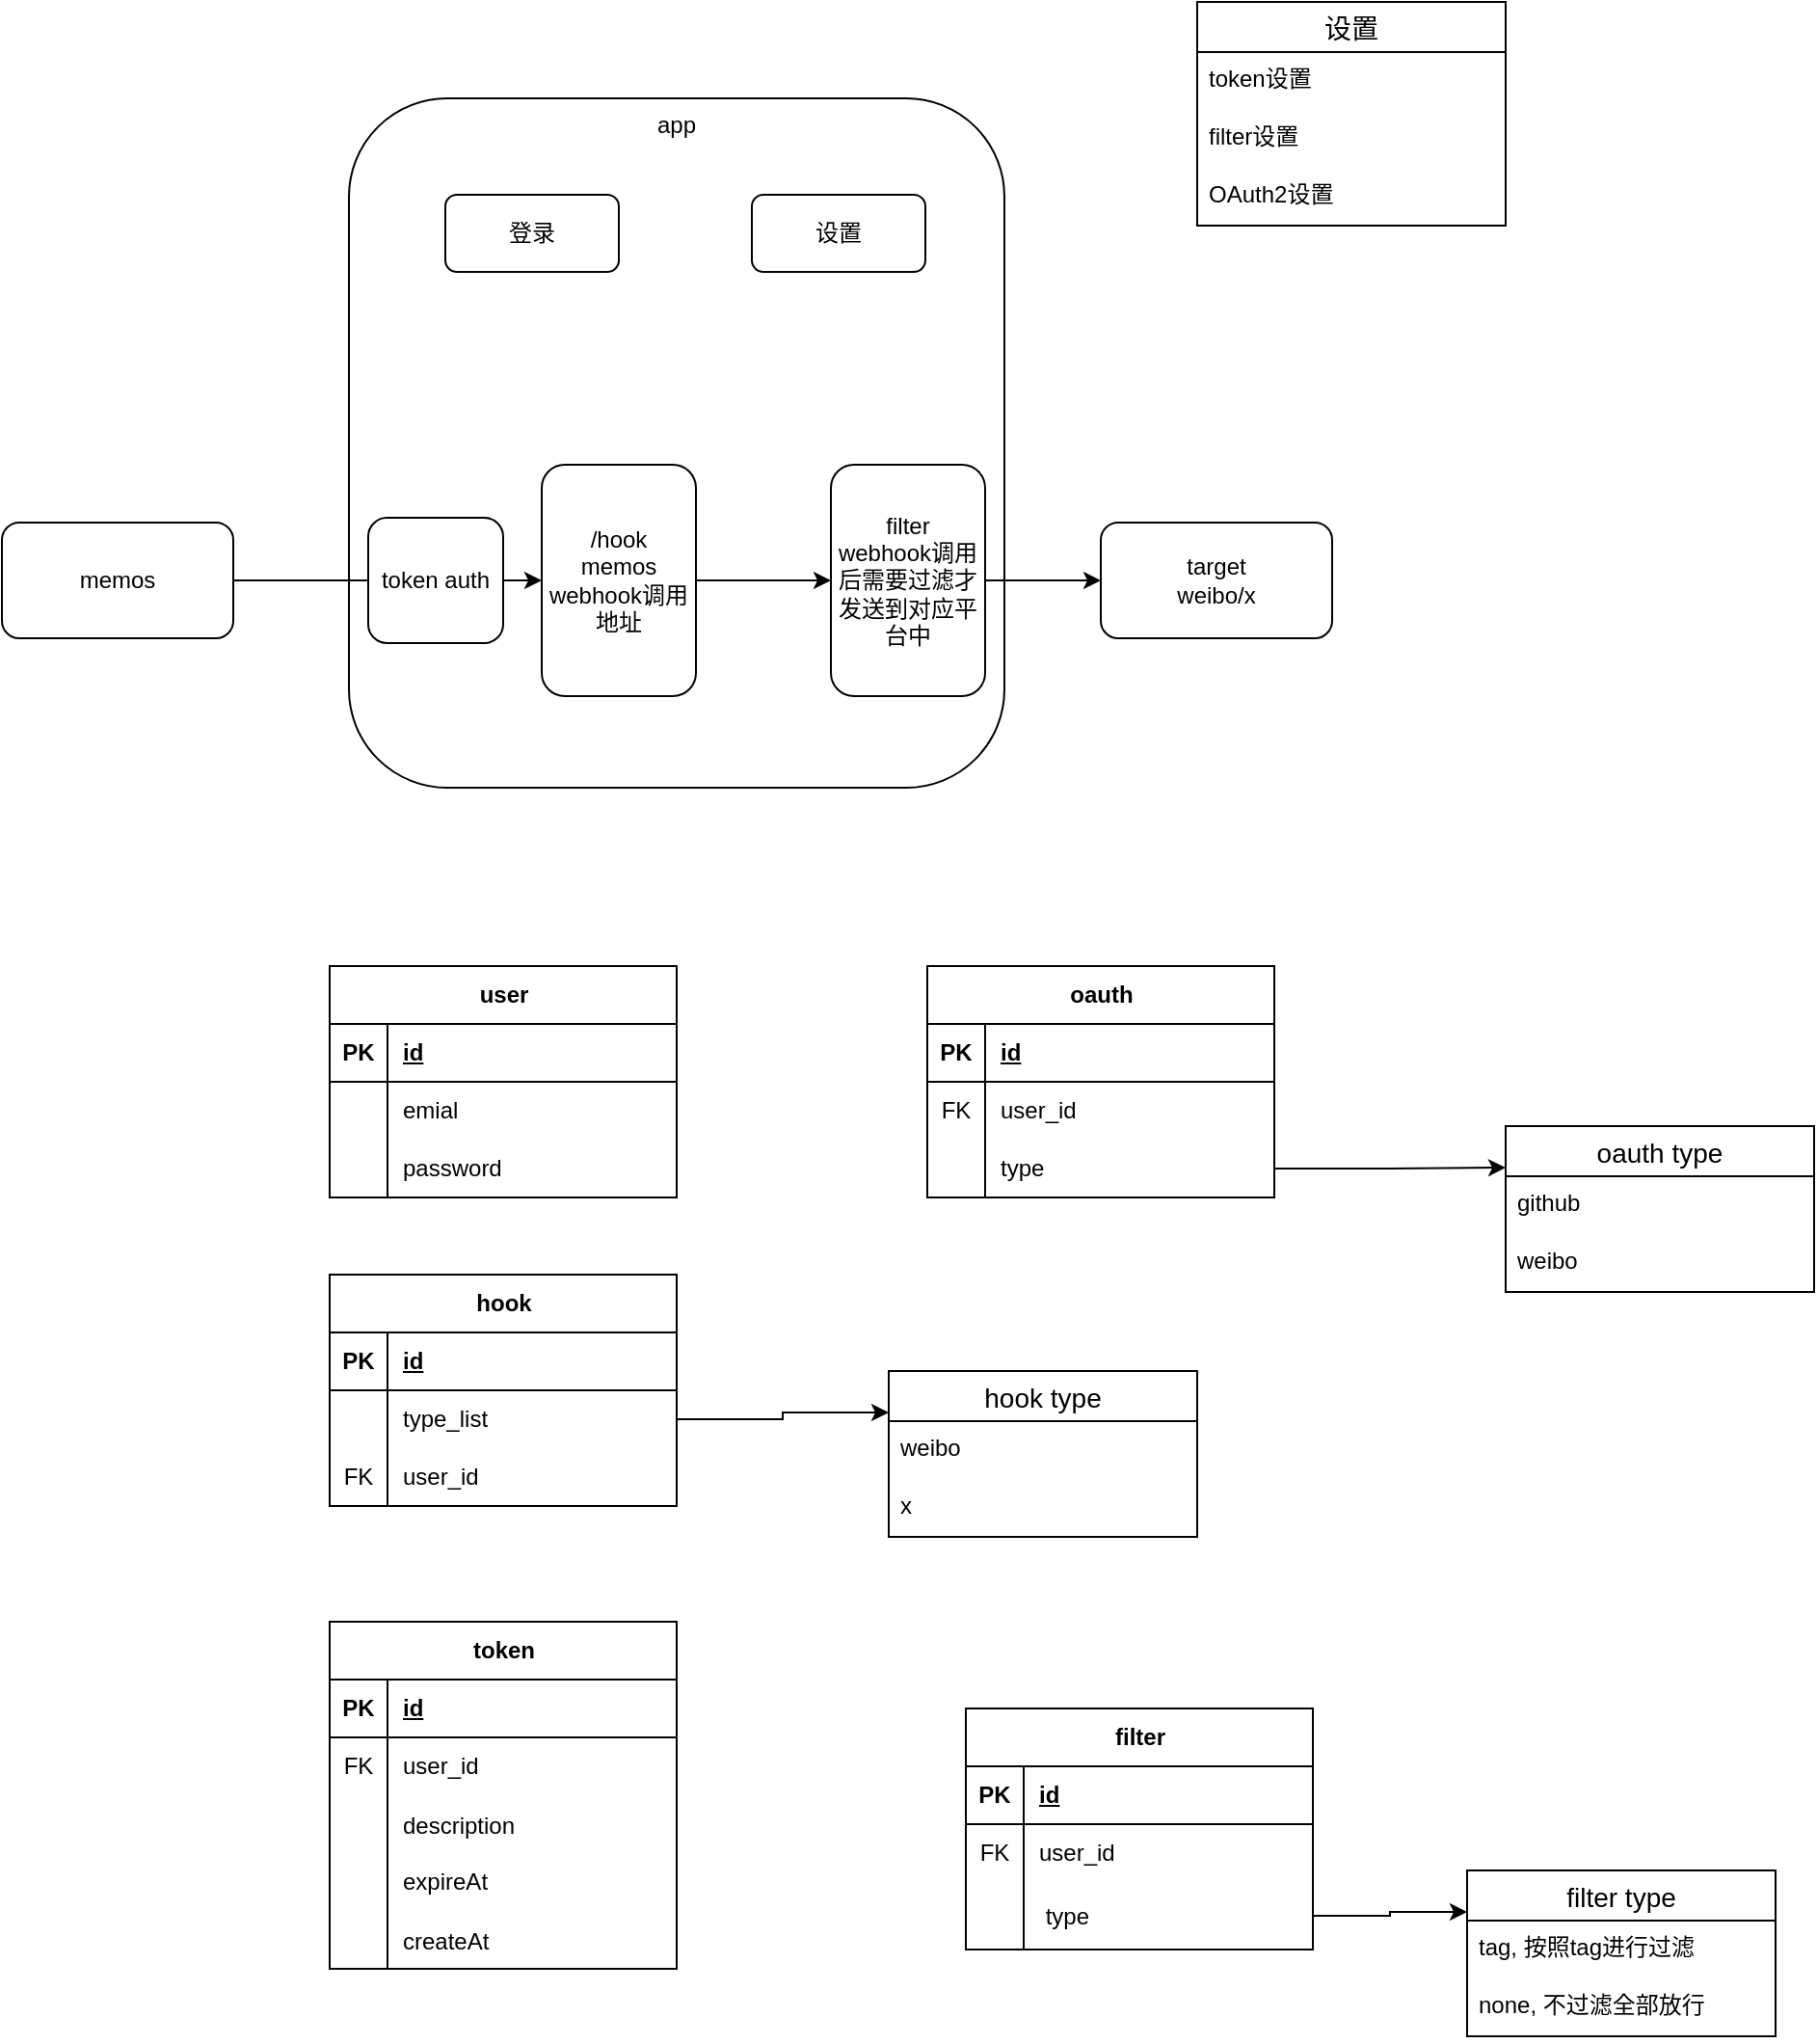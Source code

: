 <mxfile version="24.1.0" type="device">
  <diagram name="Page-1" id="b-98EYJ504pchXZjTEgI">
    <mxGraphModel dx="1796" dy="1851" grid="1" gridSize="10" guides="1" tooltips="1" connect="1" arrows="1" fold="1" page="1" pageScale="1" pageWidth="827" pageHeight="1169" math="0" shadow="0">
      <root>
        <mxCell id="0" />
        <mxCell id="1" parent="0" />
        <mxCell id="J-E57qvDLjXHvQVpQ5Bp-1" value="user" style="shape=table;startSize=30;container=1;collapsible=1;childLayout=tableLayout;fixedRows=1;rowLines=0;fontStyle=1;align=center;resizeLast=1;html=1;" parent="1" vertex="1">
          <mxGeometry x="150" y="110" width="180" height="120" as="geometry" />
        </mxCell>
        <mxCell id="J-E57qvDLjXHvQVpQ5Bp-2" value="" style="shape=tableRow;horizontal=0;startSize=0;swimlaneHead=0;swimlaneBody=0;fillColor=none;collapsible=0;dropTarget=0;points=[[0,0.5],[1,0.5]];portConstraint=eastwest;top=0;left=0;right=0;bottom=1;" parent="J-E57qvDLjXHvQVpQ5Bp-1" vertex="1">
          <mxGeometry y="30" width="180" height="30" as="geometry" />
        </mxCell>
        <mxCell id="J-E57qvDLjXHvQVpQ5Bp-3" value="PK" style="shape=partialRectangle;connectable=0;fillColor=none;top=0;left=0;bottom=0;right=0;fontStyle=1;overflow=hidden;whiteSpace=wrap;html=1;" parent="J-E57qvDLjXHvQVpQ5Bp-2" vertex="1">
          <mxGeometry width="30" height="30" as="geometry">
            <mxRectangle width="30" height="30" as="alternateBounds" />
          </mxGeometry>
        </mxCell>
        <mxCell id="J-E57qvDLjXHvQVpQ5Bp-4" value="id" style="shape=partialRectangle;connectable=0;fillColor=none;top=0;left=0;bottom=0;right=0;align=left;spacingLeft=6;fontStyle=5;overflow=hidden;whiteSpace=wrap;html=1;" parent="J-E57qvDLjXHvQVpQ5Bp-2" vertex="1">
          <mxGeometry x="30" width="150" height="30" as="geometry">
            <mxRectangle width="150" height="30" as="alternateBounds" />
          </mxGeometry>
        </mxCell>
        <mxCell id="J-E57qvDLjXHvQVpQ5Bp-5" value="" style="shape=tableRow;horizontal=0;startSize=0;swimlaneHead=0;swimlaneBody=0;fillColor=none;collapsible=0;dropTarget=0;points=[[0,0.5],[1,0.5]];portConstraint=eastwest;top=0;left=0;right=0;bottom=0;" parent="J-E57qvDLjXHvQVpQ5Bp-1" vertex="1">
          <mxGeometry y="60" width="180" height="30" as="geometry" />
        </mxCell>
        <mxCell id="J-E57qvDLjXHvQVpQ5Bp-6" value="" style="shape=partialRectangle;connectable=0;fillColor=none;top=0;left=0;bottom=0;right=0;editable=1;overflow=hidden;whiteSpace=wrap;html=1;" parent="J-E57qvDLjXHvQVpQ5Bp-5" vertex="1">
          <mxGeometry width="30" height="30" as="geometry">
            <mxRectangle width="30" height="30" as="alternateBounds" />
          </mxGeometry>
        </mxCell>
        <mxCell id="J-E57qvDLjXHvQVpQ5Bp-7" value="emial" style="shape=partialRectangle;connectable=0;fillColor=none;top=0;left=0;bottom=0;right=0;align=left;spacingLeft=6;overflow=hidden;whiteSpace=wrap;html=1;" parent="J-E57qvDLjXHvQVpQ5Bp-5" vertex="1">
          <mxGeometry x="30" width="150" height="30" as="geometry">
            <mxRectangle width="150" height="30" as="alternateBounds" />
          </mxGeometry>
        </mxCell>
        <mxCell id="J-E57qvDLjXHvQVpQ5Bp-8" value="" style="shape=tableRow;horizontal=0;startSize=0;swimlaneHead=0;swimlaneBody=0;fillColor=none;collapsible=0;dropTarget=0;points=[[0,0.5],[1,0.5]];portConstraint=eastwest;top=0;left=0;right=0;bottom=0;" parent="J-E57qvDLjXHvQVpQ5Bp-1" vertex="1">
          <mxGeometry y="90" width="180" height="30" as="geometry" />
        </mxCell>
        <mxCell id="J-E57qvDLjXHvQVpQ5Bp-9" value="" style="shape=partialRectangle;connectable=0;fillColor=none;top=0;left=0;bottom=0;right=0;editable=1;overflow=hidden;whiteSpace=wrap;html=1;" parent="J-E57qvDLjXHvQVpQ5Bp-8" vertex="1">
          <mxGeometry width="30" height="30" as="geometry">
            <mxRectangle width="30" height="30" as="alternateBounds" />
          </mxGeometry>
        </mxCell>
        <mxCell id="J-E57qvDLjXHvQVpQ5Bp-10" value="password" style="shape=partialRectangle;connectable=0;fillColor=none;top=0;left=0;bottom=0;right=0;align=left;spacingLeft=6;overflow=hidden;whiteSpace=wrap;html=1;" parent="J-E57qvDLjXHvQVpQ5Bp-8" vertex="1">
          <mxGeometry x="30" width="150" height="30" as="geometry">
            <mxRectangle width="150" height="30" as="alternateBounds" />
          </mxGeometry>
        </mxCell>
        <mxCell id="J-E57qvDLjXHvQVpQ5Bp-17" value="oauth" style="shape=table;startSize=30;container=1;collapsible=1;childLayout=tableLayout;fixedRows=1;rowLines=0;fontStyle=1;align=center;resizeLast=1;html=1;" parent="1" vertex="1">
          <mxGeometry x="460" y="110" width="180" height="120" as="geometry" />
        </mxCell>
        <mxCell id="J-E57qvDLjXHvQVpQ5Bp-18" value="" style="shape=tableRow;horizontal=0;startSize=0;swimlaneHead=0;swimlaneBody=0;fillColor=none;collapsible=0;dropTarget=0;points=[[0,0.5],[1,0.5]];portConstraint=eastwest;top=0;left=0;right=0;bottom=1;" parent="J-E57qvDLjXHvQVpQ5Bp-17" vertex="1">
          <mxGeometry y="30" width="180" height="30" as="geometry" />
        </mxCell>
        <mxCell id="J-E57qvDLjXHvQVpQ5Bp-19" value="PK" style="shape=partialRectangle;connectable=0;fillColor=none;top=0;left=0;bottom=0;right=0;fontStyle=1;overflow=hidden;whiteSpace=wrap;html=1;" parent="J-E57qvDLjXHvQVpQ5Bp-18" vertex="1">
          <mxGeometry width="30" height="30" as="geometry">
            <mxRectangle width="30" height="30" as="alternateBounds" />
          </mxGeometry>
        </mxCell>
        <mxCell id="J-E57qvDLjXHvQVpQ5Bp-20" value="id" style="shape=partialRectangle;connectable=0;fillColor=none;top=0;left=0;bottom=0;right=0;align=left;spacingLeft=6;fontStyle=5;overflow=hidden;whiteSpace=wrap;html=1;" parent="J-E57qvDLjXHvQVpQ5Bp-18" vertex="1">
          <mxGeometry x="30" width="150" height="30" as="geometry">
            <mxRectangle width="150" height="30" as="alternateBounds" />
          </mxGeometry>
        </mxCell>
        <mxCell id="J-E57qvDLjXHvQVpQ5Bp-30" value="" style="shape=tableRow;horizontal=0;startSize=0;swimlaneHead=0;swimlaneBody=0;fillColor=none;collapsible=0;dropTarget=0;points=[[0,0.5],[1,0.5]];portConstraint=eastwest;top=0;left=0;right=0;bottom=0;" parent="J-E57qvDLjXHvQVpQ5Bp-17" vertex="1">
          <mxGeometry y="60" width="180" height="30" as="geometry" />
        </mxCell>
        <mxCell id="J-E57qvDLjXHvQVpQ5Bp-31" value="FK" style="shape=partialRectangle;connectable=0;fillColor=none;top=0;left=0;bottom=0;right=0;fontStyle=0;overflow=hidden;whiteSpace=wrap;html=1;" parent="J-E57qvDLjXHvQVpQ5Bp-30" vertex="1">
          <mxGeometry width="30" height="30" as="geometry">
            <mxRectangle width="30" height="30" as="alternateBounds" />
          </mxGeometry>
        </mxCell>
        <mxCell id="J-E57qvDLjXHvQVpQ5Bp-32" value="user_id" style="shape=partialRectangle;connectable=0;fillColor=none;top=0;left=0;bottom=0;right=0;align=left;spacingLeft=6;fontStyle=0;overflow=hidden;whiteSpace=wrap;html=1;" parent="J-E57qvDLjXHvQVpQ5Bp-30" vertex="1">
          <mxGeometry x="30" width="150" height="30" as="geometry">
            <mxRectangle width="150" height="30" as="alternateBounds" />
          </mxGeometry>
        </mxCell>
        <mxCell id="J-E57qvDLjXHvQVpQ5Bp-21" value="" style="shape=tableRow;horizontal=0;startSize=0;swimlaneHead=0;swimlaneBody=0;fillColor=none;collapsible=0;dropTarget=0;points=[[0,0.5],[1,0.5]];portConstraint=eastwest;top=0;left=0;right=0;bottom=0;" parent="J-E57qvDLjXHvQVpQ5Bp-17" vertex="1">
          <mxGeometry y="90" width="180" height="30" as="geometry" />
        </mxCell>
        <mxCell id="J-E57qvDLjXHvQVpQ5Bp-22" value="" style="shape=partialRectangle;connectable=0;fillColor=none;top=0;left=0;bottom=0;right=0;editable=1;overflow=hidden;whiteSpace=wrap;html=1;" parent="J-E57qvDLjXHvQVpQ5Bp-21" vertex="1">
          <mxGeometry width="30" height="30" as="geometry">
            <mxRectangle width="30" height="30" as="alternateBounds" />
          </mxGeometry>
        </mxCell>
        <mxCell id="J-E57qvDLjXHvQVpQ5Bp-23" value="type" style="shape=partialRectangle;connectable=0;fillColor=none;top=0;left=0;bottom=0;right=0;align=left;spacingLeft=6;overflow=hidden;whiteSpace=wrap;html=1;" parent="J-E57qvDLjXHvQVpQ5Bp-21" vertex="1">
          <mxGeometry x="30" width="150" height="30" as="geometry">
            <mxRectangle width="150" height="30" as="alternateBounds" />
          </mxGeometry>
        </mxCell>
        <mxCell id="J-E57qvDLjXHvQVpQ5Bp-33" value="oauth type" style="swimlane;fontStyle=0;childLayout=stackLayout;horizontal=1;startSize=26;horizontalStack=0;resizeParent=1;resizeParentMax=0;resizeLast=0;collapsible=1;marginBottom=0;align=center;fontSize=14;" parent="1" vertex="1">
          <mxGeometry x="760" y="193" width="160" height="86" as="geometry" />
        </mxCell>
        <mxCell id="J-E57qvDLjXHvQVpQ5Bp-34" value="github" style="text;strokeColor=none;fillColor=none;spacingLeft=4;spacingRight=4;overflow=hidden;rotatable=0;points=[[0,0.5],[1,0.5]];portConstraint=eastwest;fontSize=12;whiteSpace=wrap;html=1;" parent="J-E57qvDLjXHvQVpQ5Bp-33" vertex="1">
          <mxGeometry y="26" width="160" height="30" as="geometry" />
        </mxCell>
        <mxCell id="J-E57qvDLjXHvQVpQ5Bp-36" value="weibo" style="text;strokeColor=none;fillColor=none;spacingLeft=4;spacingRight=4;overflow=hidden;rotatable=0;points=[[0,0.5],[1,0.5]];portConstraint=eastwest;fontSize=12;whiteSpace=wrap;html=1;" parent="J-E57qvDLjXHvQVpQ5Bp-33" vertex="1">
          <mxGeometry y="56" width="160" height="30" as="geometry" />
        </mxCell>
        <mxCell id="J-E57qvDLjXHvQVpQ5Bp-37" style="edgeStyle=orthogonalEdgeStyle;rounded=0;orthogonalLoop=1;jettySize=auto;html=1;exitX=1;exitY=0.5;exitDx=0;exitDy=0;entryX=0;entryY=0.25;entryDx=0;entryDy=0;" parent="1" source="J-E57qvDLjXHvQVpQ5Bp-21" target="J-E57qvDLjXHvQVpQ5Bp-33" edge="1">
          <mxGeometry relative="1" as="geometry">
            <mxPoint x="750" y="213" as="targetPoint" />
          </mxGeometry>
        </mxCell>
        <mxCell id="J-E57qvDLjXHvQVpQ5Bp-38" value="hook" style="shape=table;startSize=30;container=1;collapsible=1;childLayout=tableLayout;fixedRows=1;rowLines=0;fontStyle=1;align=center;resizeLast=1;html=1;" parent="1" vertex="1">
          <mxGeometry x="150" y="270" width="180" height="120" as="geometry" />
        </mxCell>
        <mxCell id="J-E57qvDLjXHvQVpQ5Bp-39" value="" style="shape=tableRow;horizontal=0;startSize=0;swimlaneHead=0;swimlaneBody=0;fillColor=none;collapsible=0;dropTarget=0;points=[[0,0.5],[1,0.5]];portConstraint=eastwest;top=0;left=0;right=0;bottom=1;" parent="J-E57qvDLjXHvQVpQ5Bp-38" vertex="1">
          <mxGeometry y="30" width="180" height="30" as="geometry" />
        </mxCell>
        <mxCell id="J-E57qvDLjXHvQVpQ5Bp-40" value="PK" style="shape=partialRectangle;connectable=0;fillColor=none;top=0;left=0;bottom=0;right=0;fontStyle=1;overflow=hidden;whiteSpace=wrap;html=1;" parent="J-E57qvDLjXHvQVpQ5Bp-39" vertex="1">
          <mxGeometry width="30" height="30" as="geometry">
            <mxRectangle width="30" height="30" as="alternateBounds" />
          </mxGeometry>
        </mxCell>
        <mxCell id="J-E57qvDLjXHvQVpQ5Bp-41" value="id" style="shape=partialRectangle;connectable=0;fillColor=none;top=0;left=0;bottom=0;right=0;align=left;spacingLeft=6;fontStyle=5;overflow=hidden;whiteSpace=wrap;html=1;" parent="J-E57qvDLjXHvQVpQ5Bp-39" vertex="1">
          <mxGeometry x="30" width="150" height="30" as="geometry">
            <mxRectangle width="150" height="30" as="alternateBounds" />
          </mxGeometry>
        </mxCell>
        <mxCell id="J-E57qvDLjXHvQVpQ5Bp-42" value="" style="shape=tableRow;horizontal=0;startSize=0;swimlaneHead=0;swimlaneBody=0;fillColor=none;collapsible=0;dropTarget=0;points=[[0,0.5],[1,0.5]];portConstraint=eastwest;top=0;left=0;right=0;bottom=0;" parent="J-E57qvDLjXHvQVpQ5Bp-38" vertex="1">
          <mxGeometry y="60" width="180" height="30" as="geometry" />
        </mxCell>
        <mxCell id="J-E57qvDLjXHvQVpQ5Bp-43" value="" style="shape=partialRectangle;connectable=0;fillColor=none;top=0;left=0;bottom=0;right=0;editable=1;overflow=hidden;whiteSpace=wrap;html=1;" parent="J-E57qvDLjXHvQVpQ5Bp-42" vertex="1">
          <mxGeometry width="30" height="30" as="geometry">
            <mxRectangle width="30" height="30" as="alternateBounds" />
          </mxGeometry>
        </mxCell>
        <mxCell id="J-E57qvDLjXHvQVpQ5Bp-44" value="type_list" style="shape=partialRectangle;connectable=0;fillColor=none;top=0;left=0;bottom=0;right=0;align=left;spacingLeft=6;overflow=hidden;whiteSpace=wrap;html=1;" parent="J-E57qvDLjXHvQVpQ5Bp-42" vertex="1">
          <mxGeometry x="30" width="150" height="30" as="geometry">
            <mxRectangle width="150" height="30" as="alternateBounds" />
          </mxGeometry>
        </mxCell>
        <mxCell id="J-E57qvDLjXHvQVpQ5Bp-56" value="" style="shape=tableRow;horizontal=0;startSize=0;swimlaneHead=0;swimlaneBody=0;fillColor=none;collapsible=0;dropTarget=0;points=[[0,0.5],[1,0.5]];portConstraint=eastwest;top=0;left=0;right=0;bottom=0;" parent="J-E57qvDLjXHvQVpQ5Bp-38" vertex="1">
          <mxGeometry y="90" width="180" height="30" as="geometry" />
        </mxCell>
        <mxCell id="J-E57qvDLjXHvQVpQ5Bp-57" value="FK" style="shape=partialRectangle;connectable=0;fillColor=none;top=0;left=0;bottom=0;right=0;fontStyle=0;overflow=hidden;whiteSpace=wrap;html=1;" parent="J-E57qvDLjXHvQVpQ5Bp-56" vertex="1">
          <mxGeometry width="30" height="30" as="geometry">
            <mxRectangle width="30" height="30" as="alternateBounds" />
          </mxGeometry>
        </mxCell>
        <mxCell id="J-E57qvDLjXHvQVpQ5Bp-58" value="user_id" style="shape=partialRectangle;connectable=0;fillColor=none;top=0;left=0;bottom=0;right=0;align=left;spacingLeft=6;fontStyle=0;overflow=hidden;whiteSpace=wrap;html=1;" parent="J-E57qvDLjXHvQVpQ5Bp-56" vertex="1">
          <mxGeometry x="30" width="150" height="30" as="geometry">
            <mxRectangle width="150" height="30" as="alternateBounds" />
          </mxGeometry>
        </mxCell>
        <mxCell id="J-E57qvDLjXHvQVpQ5Bp-51" value="hook type" style="swimlane;fontStyle=0;childLayout=stackLayout;horizontal=1;startSize=26;horizontalStack=0;resizeParent=1;resizeParentMax=0;resizeLast=0;collapsible=1;marginBottom=0;align=center;fontSize=14;" parent="1" vertex="1">
          <mxGeometry x="440" y="320" width="160" height="86" as="geometry" />
        </mxCell>
        <mxCell id="J-E57qvDLjXHvQVpQ5Bp-52" value="weibo" style="text;strokeColor=none;fillColor=none;spacingLeft=4;spacingRight=4;overflow=hidden;rotatable=0;points=[[0,0.5],[1,0.5]];portConstraint=eastwest;fontSize=12;whiteSpace=wrap;html=1;" parent="J-E57qvDLjXHvQVpQ5Bp-51" vertex="1">
          <mxGeometry y="26" width="160" height="30" as="geometry" />
        </mxCell>
        <mxCell id="J-E57qvDLjXHvQVpQ5Bp-53" value="x" style="text;strokeColor=none;fillColor=none;spacingLeft=4;spacingRight=4;overflow=hidden;rotatable=0;points=[[0,0.5],[1,0.5]];portConstraint=eastwest;fontSize=12;whiteSpace=wrap;html=1;" parent="J-E57qvDLjXHvQVpQ5Bp-51" vertex="1">
          <mxGeometry y="56" width="160" height="30" as="geometry" />
        </mxCell>
        <mxCell id="J-E57qvDLjXHvQVpQ5Bp-55" style="edgeStyle=orthogonalEdgeStyle;rounded=0;orthogonalLoop=1;jettySize=auto;html=1;exitX=1;exitY=0.5;exitDx=0;exitDy=0;entryX=0;entryY=0.25;entryDx=0;entryDy=0;" parent="1" source="J-E57qvDLjXHvQVpQ5Bp-42" target="J-E57qvDLjXHvQVpQ5Bp-51" edge="1">
          <mxGeometry relative="1" as="geometry" />
        </mxCell>
        <mxCell id="J-E57qvDLjXHvQVpQ5Bp-59" value="token" style="shape=table;startSize=30;container=1;collapsible=1;childLayout=tableLayout;fixedRows=1;rowLines=0;fontStyle=1;align=center;resizeLast=1;html=1;" parent="1" vertex="1">
          <mxGeometry x="150" y="450" width="180" height="180" as="geometry" />
        </mxCell>
        <mxCell id="J-E57qvDLjXHvQVpQ5Bp-60" value="" style="shape=tableRow;horizontal=0;startSize=0;swimlaneHead=0;swimlaneBody=0;fillColor=none;collapsible=0;dropTarget=0;points=[[0,0.5],[1,0.5]];portConstraint=eastwest;top=0;left=0;right=0;bottom=1;" parent="J-E57qvDLjXHvQVpQ5Bp-59" vertex="1">
          <mxGeometry y="30" width="180" height="30" as="geometry" />
        </mxCell>
        <mxCell id="J-E57qvDLjXHvQVpQ5Bp-61" value="PK" style="shape=partialRectangle;connectable=0;fillColor=none;top=0;left=0;bottom=0;right=0;fontStyle=1;overflow=hidden;whiteSpace=wrap;html=1;" parent="J-E57qvDLjXHvQVpQ5Bp-60" vertex="1">
          <mxGeometry width="30" height="30" as="geometry">
            <mxRectangle width="30" height="30" as="alternateBounds" />
          </mxGeometry>
        </mxCell>
        <mxCell id="J-E57qvDLjXHvQVpQ5Bp-62" value="id" style="shape=partialRectangle;connectable=0;fillColor=none;top=0;left=0;bottom=0;right=0;align=left;spacingLeft=6;fontStyle=5;overflow=hidden;whiteSpace=wrap;html=1;" parent="J-E57qvDLjXHvQVpQ5Bp-60" vertex="1">
          <mxGeometry x="30" width="150" height="30" as="geometry">
            <mxRectangle width="150" height="30" as="alternateBounds" />
          </mxGeometry>
        </mxCell>
        <mxCell id="J-E57qvDLjXHvQVpQ5Bp-72" value="" style="shape=tableRow;horizontal=0;startSize=0;swimlaneHead=0;swimlaneBody=0;fillColor=none;collapsible=0;dropTarget=0;points=[[0,0.5],[1,0.5]];portConstraint=eastwest;top=0;left=0;right=0;bottom=0;" parent="J-E57qvDLjXHvQVpQ5Bp-59" vertex="1">
          <mxGeometry y="60" width="180" height="30" as="geometry" />
        </mxCell>
        <mxCell id="J-E57qvDLjXHvQVpQ5Bp-73" value="FK" style="shape=partialRectangle;connectable=0;fillColor=none;top=0;left=0;bottom=0;right=0;fontStyle=0;overflow=hidden;whiteSpace=wrap;html=1;" parent="J-E57qvDLjXHvQVpQ5Bp-72" vertex="1">
          <mxGeometry width="30" height="30" as="geometry">
            <mxRectangle width="30" height="30" as="alternateBounds" />
          </mxGeometry>
        </mxCell>
        <mxCell id="J-E57qvDLjXHvQVpQ5Bp-74" value="user_id" style="shape=partialRectangle;connectable=0;fillColor=none;top=0;left=0;bottom=0;right=0;align=left;spacingLeft=6;fontStyle=0;overflow=hidden;whiteSpace=wrap;html=1;" parent="J-E57qvDLjXHvQVpQ5Bp-72" vertex="1">
          <mxGeometry x="30" width="150" height="30" as="geometry">
            <mxRectangle width="150" height="30" as="alternateBounds" />
          </mxGeometry>
        </mxCell>
        <mxCell id="Ze-FQ_5l_F75eGxza-l1-4" value="" style="shape=tableRow;horizontal=0;startSize=0;swimlaneHead=0;swimlaneBody=0;fillColor=none;collapsible=0;dropTarget=0;points=[[0,0.5],[1,0.5]];portConstraint=eastwest;top=0;left=0;right=0;bottom=0;" vertex="1" parent="J-E57qvDLjXHvQVpQ5Bp-59">
          <mxGeometry y="90" width="180" height="30" as="geometry" />
        </mxCell>
        <mxCell id="Ze-FQ_5l_F75eGxza-l1-5" value="" style="shape=partialRectangle;connectable=0;fillColor=none;top=0;left=0;bottom=0;right=0;editable=1;overflow=hidden;" vertex="1" parent="Ze-FQ_5l_F75eGxza-l1-4">
          <mxGeometry width="30" height="30" as="geometry">
            <mxRectangle width="30" height="30" as="alternateBounds" />
          </mxGeometry>
        </mxCell>
        <mxCell id="Ze-FQ_5l_F75eGxza-l1-6" value="description" style="shape=partialRectangle;connectable=0;fillColor=none;top=0;left=0;bottom=0;right=0;align=left;spacingLeft=6;overflow=hidden;" vertex="1" parent="Ze-FQ_5l_F75eGxza-l1-4">
          <mxGeometry x="30" width="150" height="30" as="geometry">
            <mxRectangle width="150" height="30" as="alternateBounds" />
          </mxGeometry>
        </mxCell>
        <mxCell id="J-E57qvDLjXHvQVpQ5Bp-63" value="" style="shape=tableRow;horizontal=0;startSize=0;swimlaneHead=0;swimlaneBody=0;fillColor=none;collapsible=0;dropTarget=0;points=[[0,0.5],[1,0.5]];portConstraint=eastwest;top=0;left=0;right=0;bottom=0;" parent="J-E57qvDLjXHvQVpQ5Bp-59" vertex="1">
          <mxGeometry y="120" width="180" height="30" as="geometry" />
        </mxCell>
        <mxCell id="J-E57qvDLjXHvQVpQ5Bp-64" value="" style="shape=partialRectangle;connectable=0;fillColor=none;top=0;left=0;bottom=0;right=0;editable=1;overflow=hidden;whiteSpace=wrap;html=1;" parent="J-E57qvDLjXHvQVpQ5Bp-63" vertex="1">
          <mxGeometry width="30" height="30" as="geometry">
            <mxRectangle width="30" height="30" as="alternateBounds" />
          </mxGeometry>
        </mxCell>
        <mxCell id="J-E57qvDLjXHvQVpQ5Bp-65" value="expireAt" style="shape=partialRectangle;connectable=0;fillColor=none;top=0;left=0;bottom=0;right=0;align=left;spacingLeft=6;overflow=hidden;whiteSpace=wrap;html=1;" parent="J-E57qvDLjXHvQVpQ5Bp-63" vertex="1">
          <mxGeometry x="30" width="150" height="30" as="geometry">
            <mxRectangle width="150" height="30" as="alternateBounds" />
          </mxGeometry>
        </mxCell>
        <mxCell id="Ze-FQ_5l_F75eGxza-l1-1" value="" style="shape=tableRow;horizontal=0;startSize=0;swimlaneHead=0;swimlaneBody=0;fillColor=none;collapsible=0;dropTarget=0;points=[[0,0.5],[1,0.5]];portConstraint=eastwest;top=0;left=0;right=0;bottom=0;" vertex="1" parent="J-E57qvDLjXHvQVpQ5Bp-59">
          <mxGeometry y="150" width="180" height="30" as="geometry" />
        </mxCell>
        <mxCell id="Ze-FQ_5l_F75eGxza-l1-2" value="" style="shape=partialRectangle;connectable=0;fillColor=none;top=0;left=0;bottom=0;right=0;editable=1;overflow=hidden;" vertex="1" parent="Ze-FQ_5l_F75eGxza-l1-1">
          <mxGeometry width="30" height="30" as="geometry">
            <mxRectangle width="30" height="30" as="alternateBounds" />
          </mxGeometry>
        </mxCell>
        <mxCell id="Ze-FQ_5l_F75eGxza-l1-3" value="createAt" style="shape=partialRectangle;connectable=0;fillColor=none;top=0;left=0;bottom=0;right=0;align=left;spacingLeft=6;overflow=hidden;" vertex="1" parent="Ze-FQ_5l_F75eGxza-l1-1">
          <mxGeometry x="30" width="150" height="30" as="geometry">
            <mxRectangle width="150" height="30" as="alternateBounds" />
          </mxGeometry>
        </mxCell>
        <mxCell id="J-E57qvDLjXHvQVpQ5Bp-75" value="app" style="rounded=1;whiteSpace=wrap;html=1;verticalAlign=top;" parent="1" vertex="1">
          <mxGeometry x="160" y="-340" width="340" height="357.5" as="geometry" />
        </mxCell>
        <mxCell id="J-E57qvDLjXHvQVpQ5Bp-77" style="edgeStyle=orthogonalEdgeStyle;rounded=0;orthogonalLoop=1;jettySize=auto;html=1;exitX=1;exitY=0.5;exitDx=0;exitDy=0;" parent="1" source="J-E57qvDLjXHvQVpQ5Bp-76" target="J-E57qvDLjXHvQVpQ5Bp-80" edge="1">
          <mxGeometry relative="1" as="geometry" />
        </mxCell>
        <mxCell id="J-E57qvDLjXHvQVpQ5Bp-76" value="memos" style="rounded=1;whiteSpace=wrap;html=1;" parent="1" vertex="1">
          <mxGeometry x="-20" y="-120" width="120" height="60" as="geometry" />
        </mxCell>
        <mxCell id="J-E57qvDLjXHvQVpQ5Bp-78" value="target&lt;div&gt;weibo/x&lt;/div&gt;" style="rounded=1;whiteSpace=wrap;html=1;" parent="1" vertex="1">
          <mxGeometry x="550" y="-120" width="120" height="60" as="geometry" />
        </mxCell>
        <mxCell id="J-E57qvDLjXHvQVpQ5Bp-82" style="edgeStyle=orthogonalEdgeStyle;rounded=0;orthogonalLoop=1;jettySize=auto;html=1;exitX=1;exitY=0.5;exitDx=0;exitDy=0;entryX=0;entryY=0.5;entryDx=0;entryDy=0;" parent="1" source="J-E57qvDLjXHvQVpQ5Bp-80" target="J-E57qvDLjXHvQVpQ5Bp-81" edge="1">
          <mxGeometry relative="1" as="geometry" />
        </mxCell>
        <mxCell id="J-E57qvDLjXHvQVpQ5Bp-80" value="/hook&lt;div&gt;memos webhook调用地址&lt;/div&gt;" style="rounded=1;whiteSpace=wrap;html=1;" parent="1" vertex="1">
          <mxGeometry x="260" y="-150" width="80" height="120" as="geometry" />
        </mxCell>
        <mxCell id="J-E57qvDLjXHvQVpQ5Bp-81" value="filter&lt;div&gt;webhook调用后需要过滤才发送到对应平台中&lt;/div&gt;" style="rounded=1;whiteSpace=wrap;html=1;" parent="1" vertex="1">
          <mxGeometry x="410" y="-150" width="80" height="120" as="geometry" />
        </mxCell>
        <mxCell id="J-E57qvDLjXHvQVpQ5Bp-83" value="token auth" style="rounded=1;whiteSpace=wrap;html=1;" parent="1" vertex="1">
          <mxGeometry x="170" y="-122.5" width="70" height="65" as="geometry" />
        </mxCell>
        <mxCell id="J-E57qvDLjXHvQVpQ5Bp-79" value="" style="edgeStyle=orthogonalEdgeStyle;rounded=0;orthogonalLoop=1;jettySize=auto;html=1;exitX=1;exitY=0.5;exitDx=0;exitDy=0;" parent="1" source="J-E57qvDLjXHvQVpQ5Bp-81" target="J-E57qvDLjXHvQVpQ5Bp-78" edge="1">
          <mxGeometry relative="1" as="geometry" />
        </mxCell>
        <mxCell id="J-E57qvDLjXHvQVpQ5Bp-84" value="登录" style="rounded=1;whiteSpace=wrap;html=1;" parent="1" vertex="1">
          <mxGeometry x="210" y="-290" width="90" height="40" as="geometry" />
        </mxCell>
        <mxCell id="J-E57qvDLjXHvQVpQ5Bp-85" value="设置" style="rounded=1;whiteSpace=wrap;html=1;" parent="1" vertex="1">
          <mxGeometry x="369" y="-290" width="90" height="40" as="geometry" />
        </mxCell>
        <mxCell id="J-E57qvDLjXHvQVpQ5Bp-86" value="filter" style="shape=table;startSize=30;container=1;collapsible=1;childLayout=tableLayout;fixedRows=1;rowLines=0;fontStyle=1;align=center;resizeLast=1;html=1;" parent="1" vertex="1">
          <mxGeometry x="480" y="495" width="180" height="125" as="geometry" />
        </mxCell>
        <mxCell id="J-E57qvDLjXHvQVpQ5Bp-87" value="" style="shape=tableRow;horizontal=0;startSize=0;swimlaneHead=0;swimlaneBody=0;fillColor=none;collapsible=0;dropTarget=0;points=[[0,0.5],[1,0.5]];portConstraint=eastwest;top=0;left=0;right=0;bottom=1;" parent="J-E57qvDLjXHvQVpQ5Bp-86" vertex="1">
          <mxGeometry y="30" width="180" height="30" as="geometry" />
        </mxCell>
        <mxCell id="J-E57qvDLjXHvQVpQ5Bp-88" value="PK" style="shape=partialRectangle;connectable=0;fillColor=none;top=0;left=0;bottom=0;right=0;fontStyle=1;overflow=hidden;whiteSpace=wrap;html=1;" parent="J-E57qvDLjXHvQVpQ5Bp-87" vertex="1">
          <mxGeometry width="30" height="30" as="geometry">
            <mxRectangle width="30" height="30" as="alternateBounds" />
          </mxGeometry>
        </mxCell>
        <mxCell id="J-E57qvDLjXHvQVpQ5Bp-89" value="id" style="shape=partialRectangle;connectable=0;fillColor=none;top=0;left=0;bottom=0;right=0;align=left;spacingLeft=6;fontStyle=5;overflow=hidden;whiteSpace=wrap;html=1;" parent="J-E57qvDLjXHvQVpQ5Bp-87" vertex="1">
          <mxGeometry x="30" width="150" height="30" as="geometry">
            <mxRectangle width="150" height="30" as="alternateBounds" />
          </mxGeometry>
        </mxCell>
        <mxCell id="J-E57qvDLjXHvQVpQ5Bp-99" value="" style="shape=tableRow;horizontal=0;startSize=0;swimlaneHead=0;swimlaneBody=0;fillColor=none;collapsible=0;dropTarget=0;points=[[0,0.5],[1,0.5]];portConstraint=eastwest;top=0;left=0;right=0;bottom=0;" parent="J-E57qvDLjXHvQVpQ5Bp-86" vertex="1">
          <mxGeometry y="60" width="180" height="30" as="geometry" />
        </mxCell>
        <mxCell id="J-E57qvDLjXHvQVpQ5Bp-100" value="FK" style="shape=partialRectangle;connectable=0;fillColor=none;top=0;left=0;bottom=0;right=0;fontStyle=0;overflow=hidden;whiteSpace=wrap;html=1;" parent="J-E57qvDLjXHvQVpQ5Bp-99" vertex="1">
          <mxGeometry width="30" height="30" as="geometry">
            <mxRectangle width="30" height="30" as="alternateBounds" />
          </mxGeometry>
        </mxCell>
        <mxCell id="J-E57qvDLjXHvQVpQ5Bp-101" value="user_id" style="shape=partialRectangle;connectable=0;fillColor=none;top=0;left=0;bottom=0;right=0;align=left;spacingLeft=6;fontStyle=0;overflow=hidden;whiteSpace=wrap;html=1;" parent="J-E57qvDLjXHvQVpQ5Bp-99" vertex="1">
          <mxGeometry x="30" width="150" height="30" as="geometry">
            <mxRectangle width="150" height="30" as="alternateBounds" />
          </mxGeometry>
        </mxCell>
        <mxCell id="J-E57qvDLjXHvQVpQ5Bp-90" value="" style="shape=tableRow;horizontal=0;startSize=0;swimlaneHead=0;swimlaneBody=0;fillColor=none;collapsible=0;dropTarget=0;points=[[0,0.5],[1,0.5]];portConstraint=eastwest;top=0;left=0;right=0;bottom=0;" parent="J-E57qvDLjXHvQVpQ5Bp-86" vertex="1">
          <mxGeometry y="90" width="180" height="35" as="geometry" />
        </mxCell>
        <mxCell id="J-E57qvDLjXHvQVpQ5Bp-91" value="" style="shape=partialRectangle;connectable=0;fillColor=none;top=0;left=0;bottom=0;right=0;editable=1;overflow=hidden;whiteSpace=wrap;html=1;" parent="J-E57qvDLjXHvQVpQ5Bp-90" vertex="1">
          <mxGeometry width="30" height="35" as="geometry">
            <mxRectangle width="30" height="35" as="alternateBounds" />
          </mxGeometry>
        </mxCell>
        <mxCell id="J-E57qvDLjXHvQVpQ5Bp-92" value="&amp;nbsp;type" style="shape=partialRectangle;connectable=0;fillColor=none;top=0;left=0;bottom=0;right=0;align=left;spacingLeft=6;overflow=hidden;whiteSpace=wrap;html=1;" parent="J-E57qvDLjXHvQVpQ5Bp-90" vertex="1">
          <mxGeometry x="30" width="150" height="35" as="geometry">
            <mxRectangle width="150" height="35" as="alternateBounds" />
          </mxGeometry>
        </mxCell>
        <mxCell id="J-E57qvDLjXHvQVpQ5Bp-102" value="filter type" style="swimlane;fontStyle=0;childLayout=stackLayout;horizontal=1;startSize=26;horizontalStack=0;resizeParent=1;resizeParentMax=0;resizeLast=0;collapsible=1;marginBottom=0;align=center;fontSize=14;" parent="1" vertex="1">
          <mxGeometry x="740" y="579" width="160" height="86" as="geometry" />
        </mxCell>
        <mxCell id="J-E57qvDLjXHvQVpQ5Bp-103" value="tag, 按照tag进行过滤" style="text;strokeColor=none;fillColor=none;spacingLeft=4;spacingRight=4;overflow=hidden;rotatable=0;points=[[0,0.5],[1,0.5]];portConstraint=eastwest;fontSize=12;whiteSpace=wrap;html=1;" parent="J-E57qvDLjXHvQVpQ5Bp-102" vertex="1">
          <mxGeometry y="26" width="160" height="30" as="geometry" />
        </mxCell>
        <mxCell id="J-E57qvDLjXHvQVpQ5Bp-104" value="none, 不过滤全部放行" style="text;strokeColor=none;fillColor=none;spacingLeft=4;spacingRight=4;overflow=hidden;rotatable=0;points=[[0,0.5],[1,0.5]];portConstraint=eastwest;fontSize=12;whiteSpace=wrap;html=1;" parent="J-E57qvDLjXHvQVpQ5Bp-102" vertex="1">
          <mxGeometry y="56" width="160" height="30" as="geometry" />
        </mxCell>
        <mxCell id="J-E57qvDLjXHvQVpQ5Bp-106" style="edgeStyle=orthogonalEdgeStyle;rounded=0;orthogonalLoop=1;jettySize=auto;html=1;exitX=1;exitY=0.5;exitDx=0;exitDy=0;entryX=0;entryY=0.25;entryDx=0;entryDy=0;" parent="1" source="J-E57qvDLjXHvQVpQ5Bp-90" target="J-E57qvDLjXHvQVpQ5Bp-102" edge="1">
          <mxGeometry relative="1" as="geometry" />
        </mxCell>
        <mxCell id="dK7uzu-VyFrmYOcXM5iD-2" value="设置" style="swimlane;fontStyle=0;childLayout=stackLayout;horizontal=1;startSize=26;horizontalStack=0;resizeParent=1;resizeParentMax=0;resizeLast=0;collapsible=1;marginBottom=0;align=center;fontSize=14;" parent="1" vertex="1">
          <mxGeometry x="600" y="-390" width="160" height="116" as="geometry" />
        </mxCell>
        <mxCell id="dK7uzu-VyFrmYOcXM5iD-3" value="token设置" style="text;strokeColor=none;fillColor=none;spacingLeft=4;spacingRight=4;overflow=hidden;rotatable=0;points=[[0,0.5],[1,0.5]];portConstraint=eastwest;fontSize=12;whiteSpace=wrap;html=1;" parent="dK7uzu-VyFrmYOcXM5iD-2" vertex="1">
          <mxGeometry y="26" width="160" height="30" as="geometry" />
        </mxCell>
        <mxCell id="dK7uzu-VyFrmYOcXM5iD-4" value="filter设置" style="text;strokeColor=none;fillColor=none;spacingLeft=4;spacingRight=4;overflow=hidden;rotatable=0;points=[[0,0.5],[1,0.5]];portConstraint=eastwest;fontSize=12;whiteSpace=wrap;html=1;" parent="dK7uzu-VyFrmYOcXM5iD-2" vertex="1">
          <mxGeometry y="56" width="160" height="30" as="geometry" />
        </mxCell>
        <mxCell id="dK7uzu-VyFrmYOcXM5iD-5" value="OAuth2设置" style="text;strokeColor=none;fillColor=none;spacingLeft=4;spacingRight=4;overflow=hidden;rotatable=0;points=[[0,0.5],[1,0.5]];portConstraint=eastwest;fontSize=12;whiteSpace=wrap;html=1;" parent="dK7uzu-VyFrmYOcXM5iD-2" vertex="1">
          <mxGeometry y="86" width="160" height="30" as="geometry" />
        </mxCell>
      </root>
    </mxGraphModel>
  </diagram>
</mxfile>
